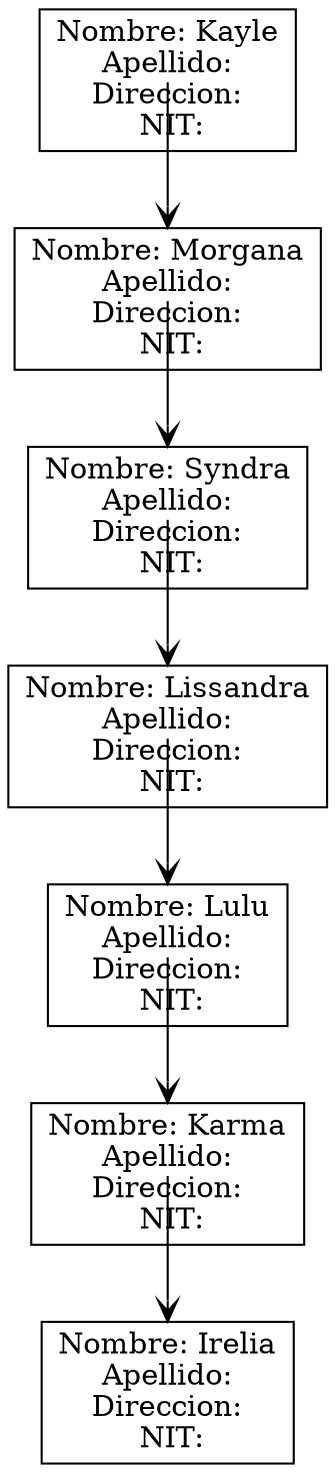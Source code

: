 digraph foo { rankdir=TB; node [shape=record];
s0[label=" Nombre: Kayle\n Apellido:  \n Direccion: \n NIT: "];
s0 -> s1 [arrowhead=vee, tailclip=false, arrowtail = vee];
s1[label=" Nombre: Morgana\n Apellido:  \n Direccion: \n NIT: "];
s1 -> s2 [arrowhead=vee, tailclip=false, arrowtail = vee];
s2[label=" Nombre: Syndra\n Apellido:  \n Direccion: \n NIT: "];
s2 -> s3 [arrowhead=vee, tailclip=false, arrowtail = vee];
s3[label=" Nombre: Lissandra\n Apellido:  \n Direccion: \n NIT: "];
s3 -> s4 [arrowhead=vee, tailclip=false, arrowtail = vee];
s4[label=" Nombre: Lulu\n Apellido:  \n Direccion: \n NIT: "];
s4 -> s5 [arrowhead=vee, tailclip=false, arrowtail = vee];
s5[label=" Nombre: Karma\n Apellido:  \n Direccion: \n NIT: "];
s5 -> s6 [arrowhead=vee, tailclip=false, arrowtail = vee];
s6[label=" Nombre: Irelia\n Apellido:  \n Direccion: \n NIT: "];
}

